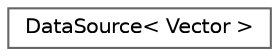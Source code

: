 digraph "Graphical Class Hierarchy"
{
 // LATEX_PDF_SIZE
  bgcolor="transparent";
  edge [fontname=Helvetica,fontsize=10,labelfontname=Helvetica,labelfontsize=10];
  node [fontname=Helvetica,fontsize=10,shape=box,height=0.2,width=0.4];
  rankdir="LR";
  Node0 [label="DataSource\< Vector \>",height=0.2,width=0.4,color="grey40", fillcolor="white", style="filled",URL="$class_data_source.html",tooltip=" "];
}
